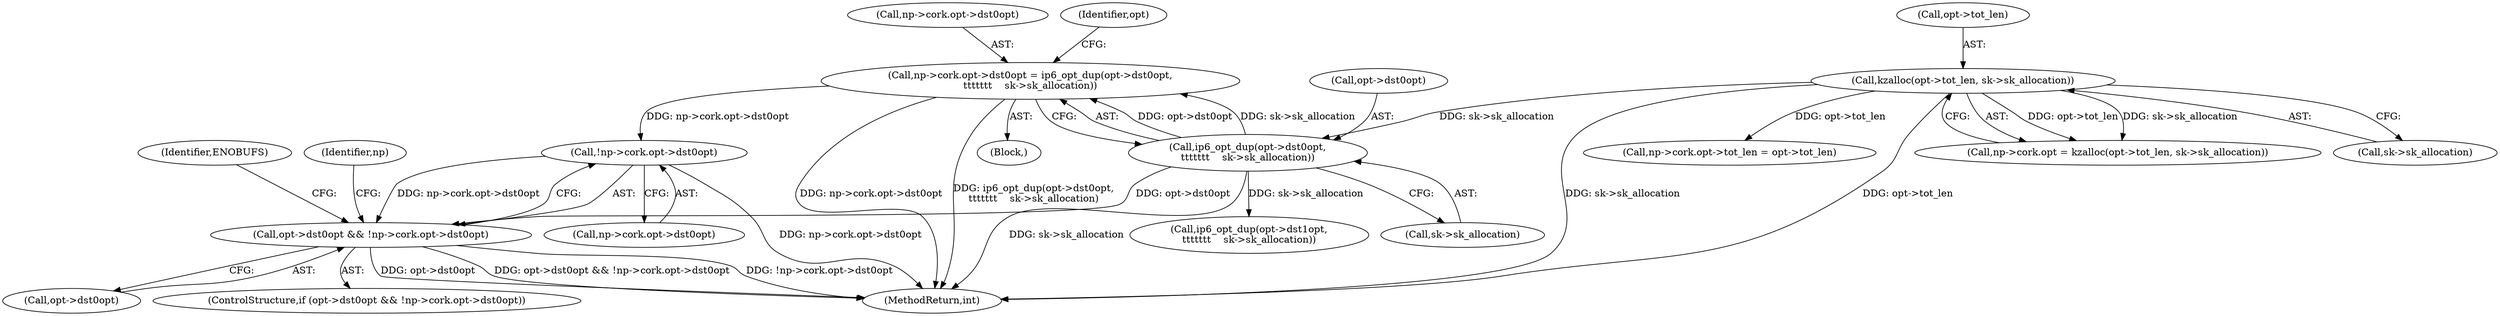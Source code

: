 digraph "0_linux_75a493e60ac4bbe2e977e7129d6d8cbb0dd236be@pointer" {
"1000273" [label="(Call,!np->cork.opt->dst0opt)"];
"1000253" [label="(Call,np->cork.opt->dst0opt = ip6_opt_dup(opt->dst0opt,\n\t\t\t\t\t\t\t    sk->sk_allocation))"];
"1000261" [label="(Call,ip6_opt_dup(opt->dst0opt,\n\t\t\t\t\t\t\t    sk->sk_allocation))"];
"1000201" [label="(Call,kzalloc(opt->tot_len, sk->sk_allocation))"];
"1000269" [label="(Call,opt->dst0opt && !np->cork.opt->dst0opt)"];
"1000292" [label="(Call,ip6_opt_dup(opt->dst1opt,\n\t\t\t\t\t\t\t    sk->sk_allocation))"];
"1000271" [label="(Identifier,opt)"];
"1000195" [label="(Call,np->cork.opt = kzalloc(opt->tot_len, sk->sk_allocation))"];
"1000254" [label="(Call,np->cork.opt->dst0opt)"];
"1000270" [label="(Call,opt->dst0opt)"];
"1001327" [label="(MethodReturn,int)"];
"1000253" [label="(Call,np->cork.opt->dst0opt = ip6_opt_dup(opt->dst0opt,\n\t\t\t\t\t\t\t    sk->sk_allocation))"];
"1000273" [label="(Call,!np->cork.opt->dst0opt)"];
"1000274" [label="(Call,np->cork.opt->dst0opt)"];
"1000202" [label="(Call,opt->tot_len)"];
"1000269" [label="(Call,opt->dst0opt && !np->cork.opt->dst0opt)"];
"1000268" [label="(ControlStructure,if (opt->dst0opt && !np->cork.opt->dst0opt))"];
"1000265" [label="(Call,sk->sk_allocation)"];
"1000262" [label="(Call,opt->dst0opt)"];
"1000261" [label="(Call,ip6_opt_dup(opt->dst0opt,\n\t\t\t\t\t\t\t    sk->sk_allocation))"];
"1000205" [label="(Call,sk->sk_allocation)"];
"1000283" [label="(Identifier,ENOBUFS)"];
"1000288" [label="(Identifier,np)"];
"1000220" [label="(Call,np->cork.opt->tot_len = opt->tot_len)"];
"1000201" [label="(Call,kzalloc(opt->tot_len, sk->sk_allocation))"];
"1000184" [label="(Block,)"];
"1000273" -> "1000269"  [label="AST: "];
"1000273" -> "1000274"  [label="CFG: "];
"1000274" -> "1000273"  [label="AST: "];
"1000269" -> "1000273"  [label="CFG: "];
"1000273" -> "1001327"  [label="DDG: np->cork.opt->dst0opt"];
"1000273" -> "1000269"  [label="DDG: np->cork.opt->dst0opt"];
"1000253" -> "1000273"  [label="DDG: np->cork.opt->dst0opt"];
"1000253" -> "1000184"  [label="AST: "];
"1000253" -> "1000261"  [label="CFG: "];
"1000254" -> "1000253"  [label="AST: "];
"1000261" -> "1000253"  [label="AST: "];
"1000271" -> "1000253"  [label="CFG: "];
"1000253" -> "1001327"  [label="DDG: np->cork.opt->dst0opt"];
"1000253" -> "1001327"  [label="DDG: ip6_opt_dup(opt->dst0opt,\n\t\t\t\t\t\t\t    sk->sk_allocation)"];
"1000261" -> "1000253"  [label="DDG: opt->dst0opt"];
"1000261" -> "1000253"  [label="DDG: sk->sk_allocation"];
"1000261" -> "1000265"  [label="CFG: "];
"1000262" -> "1000261"  [label="AST: "];
"1000265" -> "1000261"  [label="AST: "];
"1000261" -> "1001327"  [label="DDG: sk->sk_allocation"];
"1000201" -> "1000261"  [label="DDG: sk->sk_allocation"];
"1000261" -> "1000269"  [label="DDG: opt->dst0opt"];
"1000261" -> "1000292"  [label="DDG: sk->sk_allocation"];
"1000201" -> "1000195"  [label="AST: "];
"1000201" -> "1000205"  [label="CFG: "];
"1000202" -> "1000201"  [label="AST: "];
"1000205" -> "1000201"  [label="AST: "];
"1000195" -> "1000201"  [label="CFG: "];
"1000201" -> "1001327"  [label="DDG: sk->sk_allocation"];
"1000201" -> "1001327"  [label="DDG: opt->tot_len"];
"1000201" -> "1000195"  [label="DDG: opt->tot_len"];
"1000201" -> "1000195"  [label="DDG: sk->sk_allocation"];
"1000201" -> "1000220"  [label="DDG: opt->tot_len"];
"1000269" -> "1000268"  [label="AST: "];
"1000269" -> "1000270"  [label="CFG: "];
"1000270" -> "1000269"  [label="AST: "];
"1000283" -> "1000269"  [label="CFG: "];
"1000288" -> "1000269"  [label="CFG: "];
"1000269" -> "1001327"  [label="DDG: opt->dst0opt && !np->cork.opt->dst0opt"];
"1000269" -> "1001327"  [label="DDG: !np->cork.opt->dst0opt"];
"1000269" -> "1001327"  [label="DDG: opt->dst0opt"];
}
